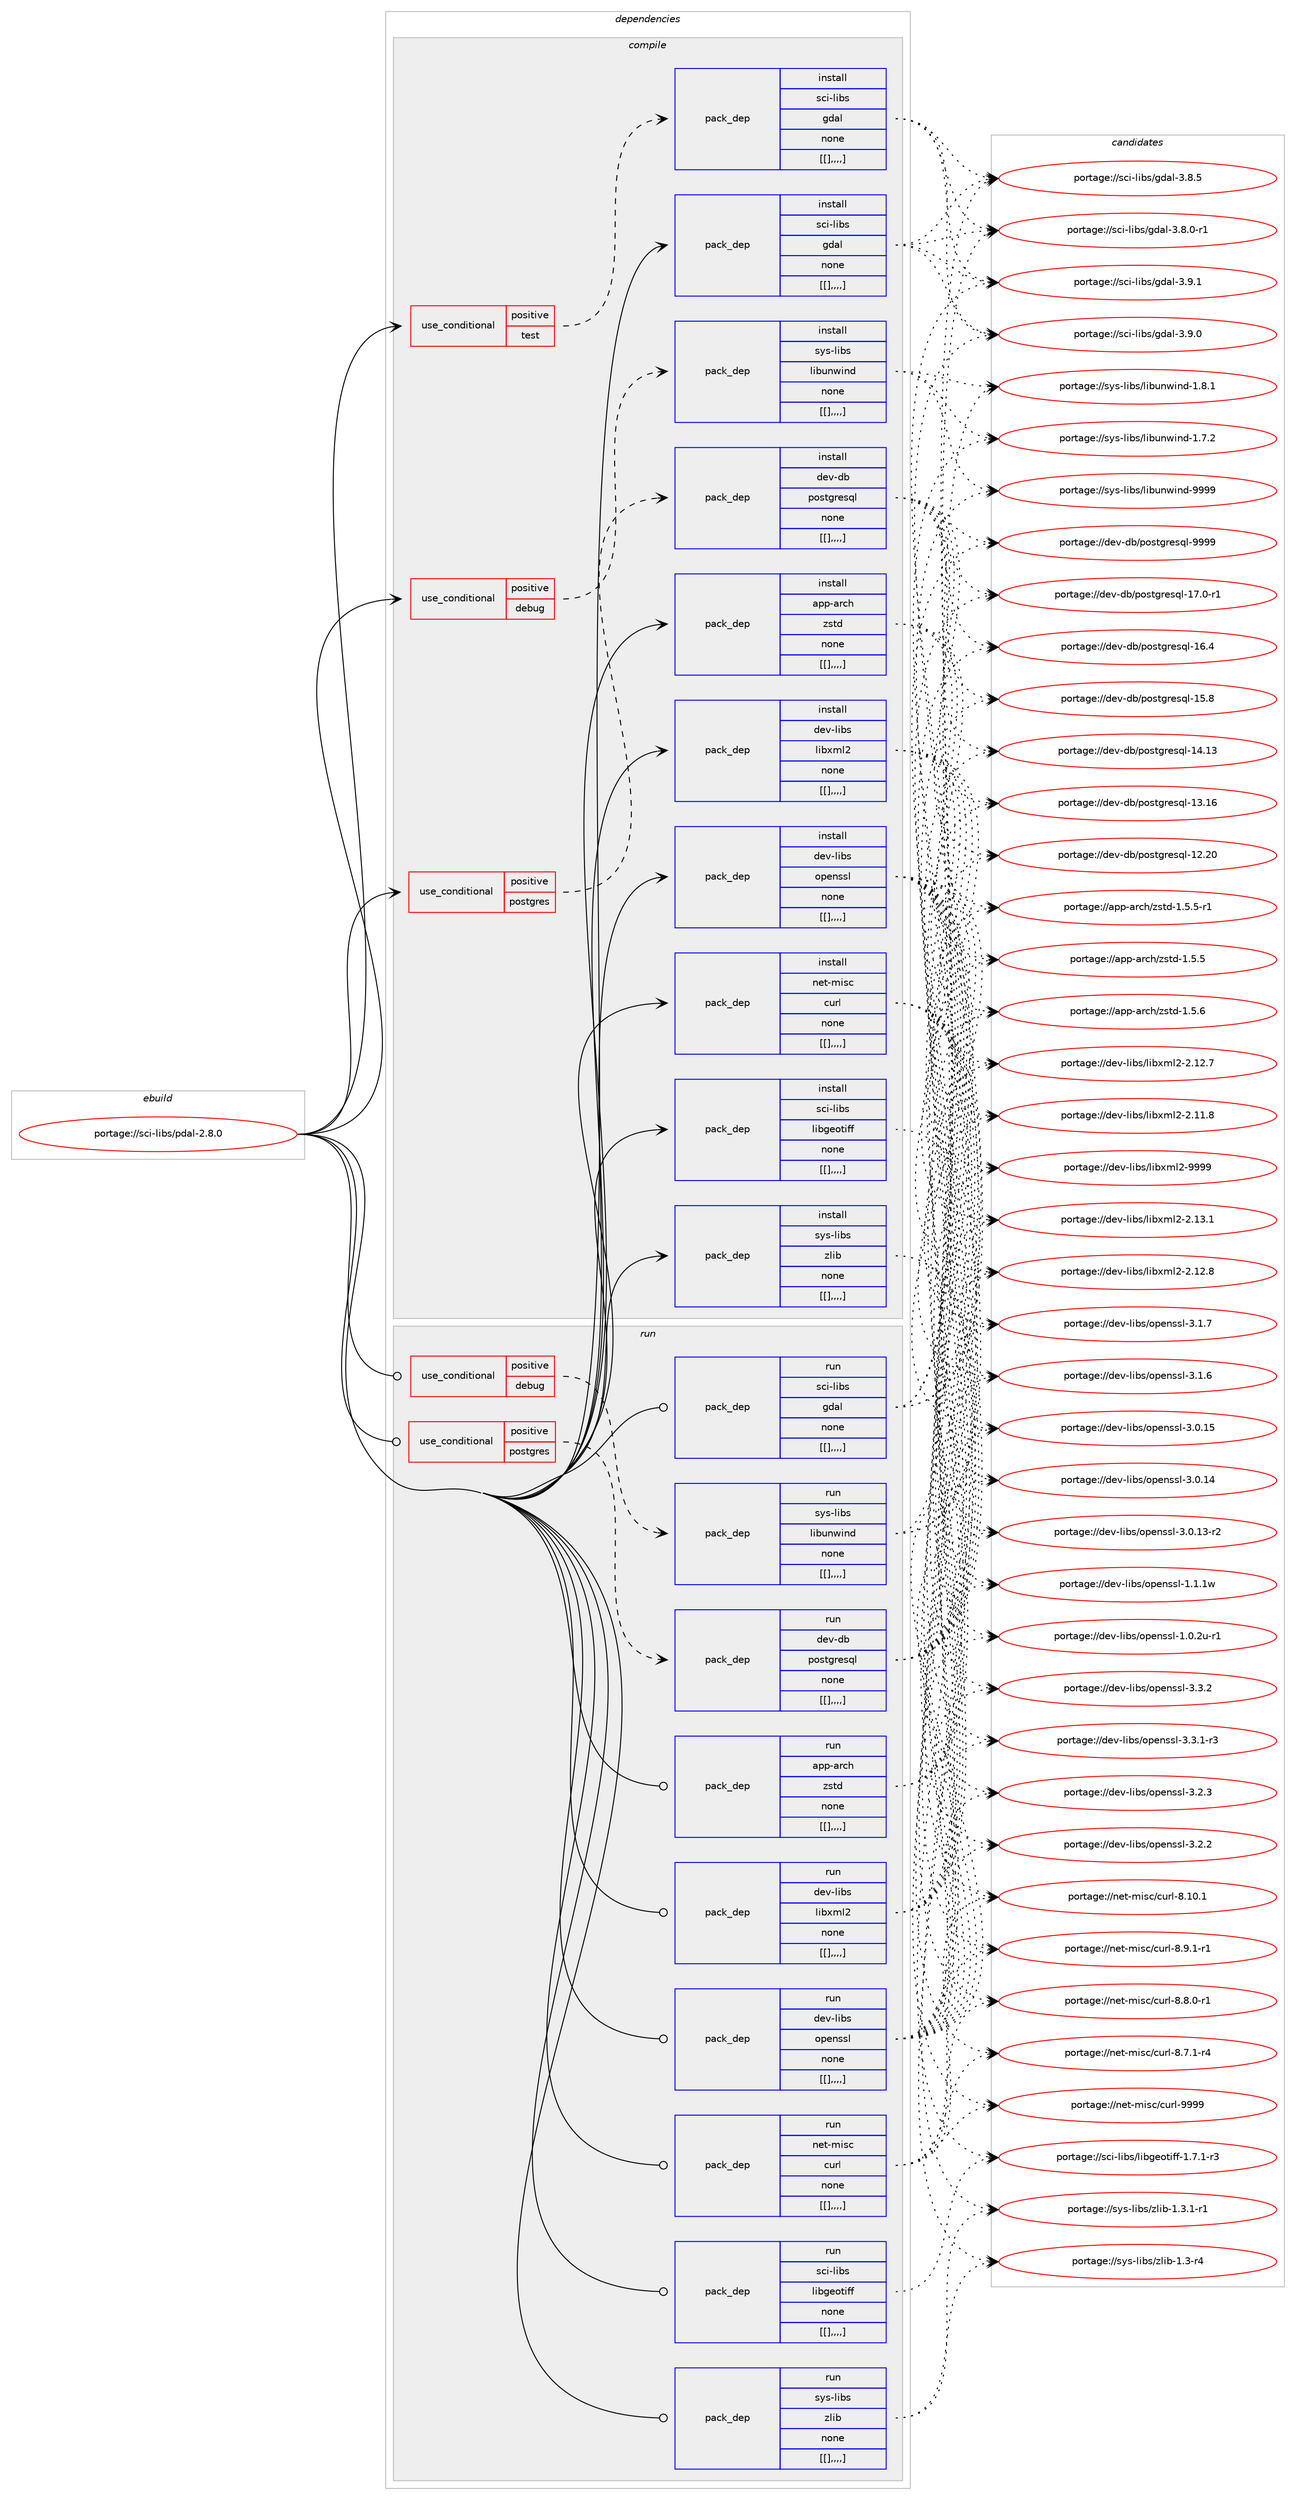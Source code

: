 digraph prolog {

# *************
# Graph options
# *************

newrank=true;
concentrate=true;
compound=true;
graph [rankdir=LR,fontname=Helvetica,fontsize=10,ranksep=1.5];#, ranksep=2.5, nodesep=0.2];
edge  [arrowhead=vee];
node  [fontname=Helvetica,fontsize=10];

# **********
# The ebuild
# **********

subgraph cluster_leftcol {
color=gray;
label=<<i>ebuild</i>>;
id [label="portage://sci-libs/pdal-2.8.0", color=red, width=4, href="../sci-libs/pdal-2.8.0.svg"];
}

# ****************
# The dependencies
# ****************

subgraph cluster_midcol {
color=gray;
label=<<i>dependencies</i>>;
subgraph cluster_compile {
fillcolor="#eeeeee";
style=filled;
label=<<i>compile</i>>;
subgraph cond113214 {
dependency426582 [label=<<TABLE BORDER="0" CELLBORDER="1" CELLSPACING="0" CELLPADDING="4"><TR><TD ROWSPAN="3" CELLPADDING="10">use_conditional</TD></TR><TR><TD>positive</TD></TR><TR><TD>debug</TD></TR></TABLE>>, shape=none, color=red];
subgraph pack310233 {
dependency426622 [label=<<TABLE BORDER="0" CELLBORDER="1" CELLSPACING="0" CELLPADDING="4" WIDTH="220"><TR><TD ROWSPAN="6" CELLPADDING="30">pack_dep</TD></TR><TR><TD WIDTH="110">install</TD></TR><TR><TD>sys-libs</TD></TR><TR><TD>libunwind</TD></TR><TR><TD>none</TD></TR><TR><TD>[[],,,,]</TD></TR></TABLE>>, shape=none, color=blue];
}
dependency426582:e -> dependency426622:w [weight=20,style="dashed",arrowhead="vee"];
}
id:e -> dependency426582:w [weight=20,style="solid",arrowhead="vee"];
subgraph cond113262 {
dependency426627 [label=<<TABLE BORDER="0" CELLBORDER="1" CELLSPACING="0" CELLPADDING="4"><TR><TD ROWSPAN="3" CELLPADDING="10">use_conditional</TD></TR><TR><TD>positive</TD></TR><TR><TD>postgres</TD></TR></TABLE>>, shape=none, color=red];
subgraph pack310238 {
dependency426650 [label=<<TABLE BORDER="0" CELLBORDER="1" CELLSPACING="0" CELLPADDING="4" WIDTH="220"><TR><TD ROWSPAN="6" CELLPADDING="30">pack_dep</TD></TR><TR><TD WIDTH="110">install</TD></TR><TR><TD>dev-db</TD></TR><TR><TD>postgresql</TD></TR><TR><TD>none</TD></TR><TR><TD>[[],,,,]</TD></TR></TABLE>>, shape=none, color=blue];
}
dependency426627:e -> dependency426650:w [weight=20,style="dashed",arrowhead="vee"];
}
id:e -> dependency426627:w [weight=20,style="solid",arrowhead="vee"];
subgraph cond113270 {
dependency426655 [label=<<TABLE BORDER="0" CELLBORDER="1" CELLSPACING="0" CELLPADDING="4"><TR><TD ROWSPAN="3" CELLPADDING="10">use_conditional</TD></TR><TR><TD>positive</TD></TR><TR><TD>test</TD></TR></TABLE>>, shape=none, color=red];
subgraph pack310329 {
dependency426782 [label=<<TABLE BORDER="0" CELLBORDER="1" CELLSPACING="0" CELLPADDING="4" WIDTH="220"><TR><TD ROWSPAN="6" CELLPADDING="30">pack_dep</TD></TR><TR><TD WIDTH="110">install</TD></TR><TR><TD>sci-libs</TD></TR><TR><TD>gdal</TD></TR><TR><TD>none</TD></TR><TR><TD>[[],,,,]</TD></TR></TABLE>>, shape=none, color=blue];
}
dependency426655:e -> dependency426782:w [weight=20,style="dashed",arrowhead="vee"];
}
id:e -> dependency426655:w [weight=20,style="solid",arrowhead="vee"];
subgraph pack310356 {
dependency426813 [label=<<TABLE BORDER="0" CELLBORDER="1" CELLSPACING="0" CELLPADDING="4" WIDTH="220"><TR><TD ROWSPAN="6" CELLPADDING="30">pack_dep</TD></TR><TR><TD WIDTH="110">install</TD></TR><TR><TD>app-arch</TD></TR><TR><TD>zstd</TD></TR><TR><TD>none</TD></TR><TR><TD>[[],,,,]</TD></TR></TABLE>>, shape=none, color=blue];
}
id:e -> dependency426813:w [weight=20,style="solid",arrowhead="vee"];
subgraph pack310361 {
dependency426815 [label=<<TABLE BORDER="0" CELLBORDER="1" CELLSPACING="0" CELLPADDING="4" WIDTH="220"><TR><TD ROWSPAN="6" CELLPADDING="30">pack_dep</TD></TR><TR><TD WIDTH="110">install</TD></TR><TR><TD>dev-libs</TD></TR><TR><TD>libxml2</TD></TR><TR><TD>none</TD></TR><TR><TD>[[],,,,]</TD></TR></TABLE>>, shape=none, color=blue];
}
id:e -> dependency426815:w [weight=20,style="solid",arrowhead="vee"];
subgraph pack310376 {
dependency426858 [label=<<TABLE BORDER="0" CELLBORDER="1" CELLSPACING="0" CELLPADDING="4" WIDTH="220"><TR><TD ROWSPAN="6" CELLPADDING="30">pack_dep</TD></TR><TR><TD WIDTH="110">install</TD></TR><TR><TD>dev-libs</TD></TR><TR><TD>openssl</TD></TR><TR><TD>none</TD></TR><TR><TD>[[],,,,]</TD></TR></TABLE>>, shape=none, color=blue];
}
id:e -> dependency426858:w [weight=20,style="solid",arrowhead="vee"];
subgraph pack310402 {
dependency426883 [label=<<TABLE BORDER="0" CELLBORDER="1" CELLSPACING="0" CELLPADDING="4" WIDTH="220"><TR><TD ROWSPAN="6" CELLPADDING="30">pack_dep</TD></TR><TR><TD WIDTH="110">install</TD></TR><TR><TD>net-misc</TD></TR><TR><TD>curl</TD></TR><TR><TD>none</TD></TR><TR><TD>[[],,,,]</TD></TR></TABLE>>, shape=none, color=blue];
}
id:e -> dependency426883:w [weight=20,style="solid",arrowhead="vee"];
subgraph pack310414 {
dependency426941 [label=<<TABLE BORDER="0" CELLBORDER="1" CELLSPACING="0" CELLPADDING="4" WIDTH="220"><TR><TD ROWSPAN="6" CELLPADDING="30">pack_dep</TD></TR><TR><TD WIDTH="110">install</TD></TR><TR><TD>sci-libs</TD></TR><TR><TD>gdal</TD></TR><TR><TD>none</TD></TR><TR><TD>[[],,,,]</TD></TR></TABLE>>, shape=none, color=blue];
}
id:e -> dependency426941:w [weight=20,style="solid",arrowhead="vee"];
subgraph pack310449 {
dependency426964 [label=<<TABLE BORDER="0" CELLBORDER="1" CELLSPACING="0" CELLPADDING="4" WIDTH="220"><TR><TD ROWSPAN="6" CELLPADDING="30">pack_dep</TD></TR><TR><TD WIDTH="110">install</TD></TR><TR><TD>sci-libs</TD></TR><TR><TD>libgeotiff</TD></TR><TR><TD>none</TD></TR><TR><TD>[[],,,,]</TD></TR></TABLE>>, shape=none, color=blue];
}
id:e -> dependency426964:w [weight=20,style="solid",arrowhead="vee"];
subgraph pack310459 {
dependency426978 [label=<<TABLE BORDER="0" CELLBORDER="1" CELLSPACING="0" CELLPADDING="4" WIDTH="220"><TR><TD ROWSPAN="6" CELLPADDING="30">pack_dep</TD></TR><TR><TD WIDTH="110">install</TD></TR><TR><TD>sys-libs</TD></TR><TR><TD>zlib</TD></TR><TR><TD>none</TD></TR><TR><TD>[[],,,,]</TD></TR></TABLE>>, shape=none, color=blue];
}
id:e -> dependency426978:w [weight=20,style="solid",arrowhead="vee"];
}
subgraph cluster_compileandrun {
fillcolor="#eeeeee";
style=filled;
label=<<i>compile and run</i>>;
}
subgraph cluster_run {
fillcolor="#eeeeee";
style=filled;
label=<<i>run</i>>;
subgraph cond113390 {
dependency427001 [label=<<TABLE BORDER="0" CELLBORDER="1" CELLSPACING="0" CELLPADDING="4"><TR><TD ROWSPAN="3" CELLPADDING="10">use_conditional</TD></TR><TR><TD>positive</TD></TR><TR><TD>debug</TD></TR></TABLE>>, shape=none, color=red];
subgraph pack310481 {
dependency427061 [label=<<TABLE BORDER="0" CELLBORDER="1" CELLSPACING="0" CELLPADDING="4" WIDTH="220"><TR><TD ROWSPAN="6" CELLPADDING="30">pack_dep</TD></TR><TR><TD WIDTH="110">run</TD></TR><TR><TD>sys-libs</TD></TR><TR><TD>libunwind</TD></TR><TR><TD>none</TD></TR><TR><TD>[[],,,,]</TD></TR></TABLE>>, shape=none, color=blue];
}
dependency427001:e -> dependency427061:w [weight=20,style="dashed",arrowhead="vee"];
}
id:e -> dependency427001:w [weight=20,style="solid",arrowhead="odot"];
subgraph cond113416 {
dependency427079 [label=<<TABLE BORDER="0" CELLBORDER="1" CELLSPACING="0" CELLPADDING="4"><TR><TD ROWSPAN="3" CELLPADDING="10">use_conditional</TD></TR><TR><TD>positive</TD></TR><TR><TD>postgres</TD></TR></TABLE>>, shape=none, color=red];
subgraph pack310526 {
dependency427167 [label=<<TABLE BORDER="0" CELLBORDER="1" CELLSPACING="0" CELLPADDING="4" WIDTH="220"><TR><TD ROWSPAN="6" CELLPADDING="30">pack_dep</TD></TR><TR><TD WIDTH="110">run</TD></TR><TR><TD>dev-db</TD></TR><TR><TD>postgresql</TD></TR><TR><TD>none</TD></TR><TR><TD>[[],,,,]</TD></TR></TABLE>>, shape=none, color=blue];
}
dependency427079:e -> dependency427167:w [weight=20,style="dashed",arrowhead="vee"];
}
id:e -> dependency427079:w [weight=20,style="solid",arrowhead="odot"];
subgraph pack310597 {
dependency427226 [label=<<TABLE BORDER="0" CELLBORDER="1" CELLSPACING="0" CELLPADDING="4" WIDTH="220"><TR><TD ROWSPAN="6" CELLPADDING="30">pack_dep</TD></TR><TR><TD WIDTH="110">run</TD></TR><TR><TD>app-arch</TD></TR><TR><TD>zstd</TD></TR><TR><TD>none</TD></TR><TR><TD>[[],,,,]</TD></TR></TABLE>>, shape=none, color=blue];
}
id:e -> dependency427226:w [weight=20,style="solid",arrowhead="odot"];
subgraph pack310636 {
dependency427269 [label=<<TABLE BORDER="0" CELLBORDER="1" CELLSPACING="0" CELLPADDING="4" WIDTH="220"><TR><TD ROWSPAN="6" CELLPADDING="30">pack_dep</TD></TR><TR><TD WIDTH="110">run</TD></TR><TR><TD>dev-libs</TD></TR><TR><TD>libxml2</TD></TR><TR><TD>none</TD></TR><TR><TD>[[],,,,]</TD></TR></TABLE>>, shape=none, color=blue];
}
id:e -> dependency427269:w [weight=20,style="solid",arrowhead="odot"];
subgraph pack310651 {
dependency427272 [label=<<TABLE BORDER="0" CELLBORDER="1" CELLSPACING="0" CELLPADDING="4" WIDTH="220"><TR><TD ROWSPAN="6" CELLPADDING="30">pack_dep</TD></TR><TR><TD WIDTH="110">run</TD></TR><TR><TD>dev-libs</TD></TR><TR><TD>openssl</TD></TR><TR><TD>none</TD></TR><TR><TD>[[],,,,]</TD></TR></TABLE>>, shape=none, color=blue];
}
id:e -> dependency427272:w [weight=20,style="solid",arrowhead="odot"];
subgraph pack310663 {
dependency427289 [label=<<TABLE BORDER="0" CELLBORDER="1" CELLSPACING="0" CELLPADDING="4" WIDTH="220"><TR><TD ROWSPAN="6" CELLPADDING="30">pack_dep</TD></TR><TR><TD WIDTH="110">run</TD></TR><TR><TD>net-misc</TD></TR><TR><TD>curl</TD></TR><TR><TD>none</TD></TR><TR><TD>[[],,,,]</TD></TR></TABLE>>, shape=none, color=blue];
}
id:e -> dependency427289:w [weight=20,style="solid",arrowhead="odot"];
subgraph pack310667 {
dependency427344 [label=<<TABLE BORDER="0" CELLBORDER="1" CELLSPACING="0" CELLPADDING="4" WIDTH="220"><TR><TD ROWSPAN="6" CELLPADDING="30">pack_dep</TD></TR><TR><TD WIDTH="110">run</TD></TR><TR><TD>sci-libs</TD></TR><TR><TD>gdal</TD></TR><TR><TD>none</TD></TR><TR><TD>[[],,,,]</TD></TR></TABLE>>, shape=none, color=blue];
}
id:e -> dependency427344:w [weight=20,style="solid",arrowhead="odot"];
subgraph pack310696 {
dependency427379 [label=<<TABLE BORDER="0" CELLBORDER="1" CELLSPACING="0" CELLPADDING="4" WIDTH="220"><TR><TD ROWSPAN="6" CELLPADDING="30">pack_dep</TD></TR><TR><TD WIDTH="110">run</TD></TR><TR><TD>sci-libs</TD></TR><TR><TD>libgeotiff</TD></TR><TR><TD>none</TD></TR><TR><TD>[[],,,,]</TD></TR></TABLE>>, shape=none, color=blue];
}
id:e -> dependency427379:w [weight=20,style="solid",arrowhead="odot"];
subgraph pack310723 {
dependency427386 [label=<<TABLE BORDER="0" CELLBORDER="1" CELLSPACING="0" CELLPADDING="4" WIDTH="220"><TR><TD ROWSPAN="6" CELLPADDING="30">pack_dep</TD></TR><TR><TD WIDTH="110">run</TD></TR><TR><TD>sys-libs</TD></TR><TR><TD>zlib</TD></TR><TR><TD>none</TD></TR><TR><TD>[[],,,,]</TD></TR></TABLE>>, shape=none, color=blue];
}
id:e -> dependency427386:w [weight=20,style="solid",arrowhead="odot"];
}
}

# **************
# The candidates
# **************

subgraph cluster_choices {
rank=same;
color=gray;
label=<<i>candidates</i>>;

subgraph choice308979 {
color=black;
nodesep=1;
choice115121115451081059811547108105981171101191051101004557575757 [label="portage://sys-libs/libunwind-9999", color=red, width=4,href="../sys-libs/libunwind-9999.svg"];
choice11512111545108105981154710810598117110119105110100454946564649 [label="portage://sys-libs/libunwind-1.8.1", color=red, width=4,href="../sys-libs/libunwind-1.8.1.svg"];
choice11512111545108105981154710810598117110119105110100454946554650 [label="portage://sys-libs/libunwind-1.7.2", color=red, width=4,href="../sys-libs/libunwind-1.7.2.svg"];
dependency426622:e -> choice115121115451081059811547108105981171101191051101004557575757:w [style=dotted,weight="100"];
dependency426622:e -> choice11512111545108105981154710810598117110119105110100454946564649:w [style=dotted,weight="100"];
dependency426622:e -> choice11512111545108105981154710810598117110119105110100454946554650:w [style=dotted,weight="100"];
}
subgraph choice309016 {
color=black;
nodesep=1;
choice1001011184510098471121111151161031141011151131084557575757 [label="portage://dev-db/postgresql-9999", color=red, width=4,href="../dev-db/postgresql-9999.svg"];
choice10010111845100984711211111511610311410111511310845495546484511449 [label="portage://dev-db/postgresql-17.0-r1", color=red, width=4,href="../dev-db/postgresql-17.0-r1.svg"];
choice1001011184510098471121111151161031141011151131084549544652 [label="portage://dev-db/postgresql-16.4", color=red, width=4,href="../dev-db/postgresql-16.4.svg"];
choice1001011184510098471121111151161031141011151131084549534656 [label="portage://dev-db/postgresql-15.8", color=red, width=4,href="../dev-db/postgresql-15.8.svg"];
choice100101118451009847112111115116103114101115113108454952464951 [label="portage://dev-db/postgresql-14.13", color=red, width=4,href="../dev-db/postgresql-14.13.svg"];
choice100101118451009847112111115116103114101115113108454951464954 [label="portage://dev-db/postgresql-13.16", color=red, width=4,href="../dev-db/postgresql-13.16.svg"];
choice100101118451009847112111115116103114101115113108454950465048 [label="portage://dev-db/postgresql-12.20", color=red, width=4,href="../dev-db/postgresql-12.20.svg"];
dependency426650:e -> choice1001011184510098471121111151161031141011151131084557575757:w [style=dotted,weight="100"];
dependency426650:e -> choice10010111845100984711211111511610311410111511310845495546484511449:w [style=dotted,weight="100"];
dependency426650:e -> choice1001011184510098471121111151161031141011151131084549544652:w [style=dotted,weight="100"];
dependency426650:e -> choice1001011184510098471121111151161031141011151131084549534656:w [style=dotted,weight="100"];
dependency426650:e -> choice100101118451009847112111115116103114101115113108454952464951:w [style=dotted,weight="100"];
dependency426650:e -> choice100101118451009847112111115116103114101115113108454951464954:w [style=dotted,weight="100"];
dependency426650:e -> choice100101118451009847112111115116103114101115113108454950465048:w [style=dotted,weight="100"];
}
subgraph choice309028 {
color=black;
nodesep=1;
choice1159910545108105981154710310097108455146574649 [label="portage://sci-libs/gdal-3.9.1", color=red, width=4,href="../sci-libs/gdal-3.9.1.svg"];
choice1159910545108105981154710310097108455146574648 [label="portage://sci-libs/gdal-3.9.0", color=red, width=4,href="../sci-libs/gdal-3.9.0.svg"];
choice1159910545108105981154710310097108455146564653 [label="portage://sci-libs/gdal-3.8.5", color=red, width=4,href="../sci-libs/gdal-3.8.5.svg"];
choice11599105451081059811547103100971084551465646484511449 [label="portage://sci-libs/gdal-3.8.0-r1", color=red, width=4,href="../sci-libs/gdal-3.8.0-r1.svg"];
dependency426782:e -> choice1159910545108105981154710310097108455146574649:w [style=dotted,weight="100"];
dependency426782:e -> choice1159910545108105981154710310097108455146574648:w [style=dotted,weight="100"];
dependency426782:e -> choice1159910545108105981154710310097108455146564653:w [style=dotted,weight="100"];
dependency426782:e -> choice11599105451081059811547103100971084551465646484511449:w [style=dotted,weight="100"];
}
subgraph choice309059 {
color=black;
nodesep=1;
choice9711211245971149910447122115116100454946534654 [label="portage://app-arch/zstd-1.5.6", color=red, width=4,href="../app-arch/zstd-1.5.6.svg"];
choice97112112459711499104471221151161004549465346534511449 [label="portage://app-arch/zstd-1.5.5-r1", color=red, width=4,href="../app-arch/zstd-1.5.5-r1.svg"];
choice9711211245971149910447122115116100454946534653 [label="portage://app-arch/zstd-1.5.5", color=red, width=4,href="../app-arch/zstd-1.5.5.svg"];
dependency426813:e -> choice9711211245971149910447122115116100454946534654:w [style=dotted,weight="100"];
dependency426813:e -> choice97112112459711499104471221151161004549465346534511449:w [style=dotted,weight="100"];
dependency426813:e -> choice9711211245971149910447122115116100454946534653:w [style=dotted,weight="100"];
}
subgraph choice309078 {
color=black;
nodesep=1;
choice10010111845108105981154710810598120109108504557575757 [label="portage://dev-libs/libxml2-9999", color=red, width=4,href="../dev-libs/libxml2-9999.svg"];
choice100101118451081059811547108105981201091085045504649514649 [label="portage://dev-libs/libxml2-2.13.1", color=red, width=4,href="../dev-libs/libxml2-2.13.1.svg"];
choice100101118451081059811547108105981201091085045504649504656 [label="portage://dev-libs/libxml2-2.12.8", color=red, width=4,href="../dev-libs/libxml2-2.12.8.svg"];
choice100101118451081059811547108105981201091085045504649504655 [label="portage://dev-libs/libxml2-2.12.7", color=red, width=4,href="../dev-libs/libxml2-2.12.7.svg"];
choice100101118451081059811547108105981201091085045504649494656 [label="portage://dev-libs/libxml2-2.11.8", color=red, width=4,href="../dev-libs/libxml2-2.11.8.svg"];
dependency426815:e -> choice10010111845108105981154710810598120109108504557575757:w [style=dotted,weight="100"];
dependency426815:e -> choice100101118451081059811547108105981201091085045504649514649:w [style=dotted,weight="100"];
dependency426815:e -> choice100101118451081059811547108105981201091085045504649504656:w [style=dotted,weight="100"];
dependency426815:e -> choice100101118451081059811547108105981201091085045504649504655:w [style=dotted,weight="100"];
dependency426815:e -> choice100101118451081059811547108105981201091085045504649494656:w [style=dotted,weight="100"];
}
subgraph choice309128 {
color=black;
nodesep=1;
choice100101118451081059811547111112101110115115108455146514650 [label="portage://dev-libs/openssl-3.3.2", color=red, width=4,href="../dev-libs/openssl-3.3.2.svg"];
choice1001011184510810598115471111121011101151151084551465146494511451 [label="portage://dev-libs/openssl-3.3.1-r3", color=red, width=4,href="../dev-libs/openssl-3.3.1-r3.svg"];
choice100101118451081059811547111112101110115115108455146504651 [label="portage://dev-libs/openssl-3.2.3", color=red, width=4,href="../dev-libs/openssl-3.2.3.svg"];
choice100101118451081059811547111112101110115115108455146504650 [label="portage://dev-libs/openssl-3.2.2", color=red, width=4,href="../dev-libs/openssl-3.2.2.svg"];
choice100101118451081059811547111112101110115115108455146494655 [label="portage://dev-libs/openssl-3.1.7", color=red, width=4,href="../dev-libs/openssl-3.1.7.svg"];
choice100101118451081059811547111112101110115115108455146494654 [label="portage://dev-libs/openssl-3.1.6", color=red, width=4,href="../dev-libs/openssl-3.1.6.svg"];
choice10010111845108105981154711111210111011511510845514648464953 [label="portage://dev-libs/openssl-3.0.15", color=red, width=4,href="../dev-libs/openssl-3.0.15.svg"];
choice10010111845108105981154711111210111011511510845514648464952 [label="portage://dev-libs/openssl-3.0.14", color=red, width=4,href="../dev-libs/openssl-3.0.14.svg"];
choice100101118451081059811547111112101110115115108455146484649514511450 [label="portage://dev-libs/openssl-3.0.13-r2", color=red, width=4,href="../dev-libs/openssl-3.0.13-r2.svg"];
choice100101118451081059811547111112101110115115108454946494649119 [label="portage://dev-libs/openssl-1.1.1w", color=red, width=4,href="../dev-libs/openssl-1.1.1w.svg"];
choice1001011184510810598115471111121011101151151084549464846501174511449 [label="portage://dev-libs/openssl-1.0.2u-r1", color=red, width=4,href="../dev-libs/openssl-1.0.2u-r1.svg"];
dependency426858:e -> choice100101118451081059811547111112101110115115108455146514650:w [style=dotted,weight="100"];
dependency426858:e -> choice1001011184510810598115471111121011101151151084551465146494511451:w [style=dotted,weight="100"];
dependency426858:e -> choice100101118451081059811547111112101110115115108455146504651:w [style=dotted,weight="100"];
dependency426858:e -> choice100101118451081059811547111112101110115115108455146504650:w [style=dotted,weight="100"];
dependency426858:e -> choice100101118451081059811547111112101110115115108455146494655:w [style=dotted,weight="100"];
dependency426858:e -> choice100101118451081059811547111112101110115115108455146494654:w [style=dotted,weight="100"];
dependency426858:e -> choice10010111845108105981154711111210111011511510845514648464953:w [style=dotted,weight="100"];
dependency426858:e -> choice10010111845108105981154711111210111011511510845514648464952:w [style=dotted,weight="100"];
dependency426858:e -> choice100101118451081059811547111112101110115115108455146484649514511450:w [style=dotted,weight="100"];
dependency426858:e -> choice100101118451081059811547111112101110115115108454946494649119:w [style=dotted,weight="100"];
dependency426858:e -> choice1001011184510810598115471111121011101151151084549464846501174511449:w [style=dotted,weight="100"];
}
subgraph choice309142 {
color=black;
nodesep=1;
choice110101116451091051159947991171141084557575757 [label="portage://net-misc/curl-9999", color=red, width=4,href="../net-misc/curl-9999.svg"];
choice1101011164510910511599479911711410845564649484649 [label="portage://net-misc/curl-8.10.1", color=red, width=4,href="../net-misc/curl-8.10.1.svg"];
choice110101116451091051159947991171141084556465746494511449 [label="portage://net-misc/curl-8.9.1-r1", color=red, width=4,href="../net-misc/curl-8.9.1-r1.svg"];
choice110101116451091051159947991171141084556465646484511449 [label="portage://net-misc/curl-8.8.0-r1", color=red, width=4,href="../net-misc/curl-8.8.0-r1.svg"];
choice110101116451091051159947991171141084556465546494511452 [label="portage://net-misc/curl-8.7.1-r4", color=red, width=4,href="../net-misc/curl-8.7.1-r4.svg"];
dependency426883:e -> choice110101116451091051159947991171141084557575757:w [style=dotted,weight="100"];
dependency426883:e -> choice1101011164510910511599479911711410845564649484649:w [style=dotted,weight="100"];
dependency426883:e -> choice110101116451091051159947991171141084556465746494511449:w [style=dotted,weight="100"];
dependency426883:e -> choice110101116451091051159947991171141084556465646484511449:w [style=dotted,weight="100"];
dependency426883:e -> choice110101116451091051159947991171141084556465546494511452:w [style=dotted,weight="100"];
}
subgraph choice309149 {
color=black;
nodesep=1;
choice1159910545108105981154710310097108455146574649 [label="portage://sci-libs/gdal-3.9.1", color=red, width=4,href="../sci-libs/gdal-3.9.1.svg"];
choice1159910545108105981154710310097108455146574648 [label="portage://sci-libs/gdal-3.9.0", color=red, width=4,href="../sci-libs/gdal-3.9.0.svg"];
choice1159910545108105981154710310097108455146564653 [label="portage://sci-libs/gdal-3.8.5", color=red, width=4,href="../sci-libs/gdal-3.8.5.svg"];
choice11599105451081059811547103100971084551465646484511449 [label="portage://sci-libs/gdal-3.8.0-r1", color=red, width=4,href="../sci-libs/gdal-3.8.0-r1.svg"];
dependency426941:e -> choice1159910545108105981154710310097108455146574649:w [style=dotted,weight="100"];
dependency426941:e -> choice1159910545108105981154710310097108455146574648:w [style=dotted,weight="100"];
dependency426941:e -> choice1159910545108105981154710310097108455146564653:w [style=dotted,weight="100"];
dependency426941:e -> choice11599105451081059811547103100971084551465646484511449:w [style=dotted,weight="100"];
}
subgraph choice309156 {
color=black;
nodesep=1;
choice11599105451081059811547108105981031011111161051021024549465546494511451 [label="portage://sci-libs/libgeotiff-1.7.1-r3", color=red, width=4,href="../sci-libs/libgeotiff-1.7.1-r3.svg"];
dependency426964:e -> choice11599105451081059811547108105981031011111161051021024549465546494511451:w [style=dotted,weight="100"];
}
subgraph choice309187 {
color=black;
nodesep=1;
choice115121115451081059811547122108105984549465146494511449 [label="portage://sys-libs/zlib-1.3.1-r1", color=red, width=4,href="../sys-libs/zlib-1.3.1-r1.svg"];
choice11512111545108105981154712210810598454946514511452 [label="portage://sys-libs/zlib-1.3-r4", color=red, width=4,href="../sys-libs/zlib-1.3-r4.svg"];
dependency426978:e -> choice115121115451081059811547122108105984549465146494511449:w [style=dotted,weight="100"];
dependency426978:e -> choice11512111545108105981154712210810598454946514511452:w [style=dotted,weight="100"];
}
subgraph choice309190 {
color=black;
nodesep=1;
choice115121115451081059811547108105981171101191051101004557575757 [label="portage://sys-libs/libunwind-9999", color=red, width=4,href="../sys-libs/libunwind-9999.svg"];
choice11512111545108105981154710810598117110119105110100454946564649 [label="portage://sys-libs/libunwind-1.8.1", color=red, width=4,href="../sys-libs/libunwind-1.8.1.svg"];
choice11512111545108105981154710810598117110119105110100454946554650 [label="portage://sys-libs/libunwind-1.7.2", color=red, width=4,href="../sys-libs/libunwind-1.7.2.svg"];
dependency427061:e -> choice115121115451081059811547108105981171101191051101004557575757:w [style=dotted,weight="100"];
dependency427061:e -> choice11512111545108105981154710810598117110119105110100454946564649:w [style=dotted,weight="100"];
dependency427061:e -> choice11512111545108105981154710810598117110119105110100454946554650:w [style=dotted,weight="100"];
}
subgraph choice309206 {
color=black;
nodesep=1;
choice1001011184510098471121111151161031141011151131084557575757 [label="portage://dev-db/postgresql-9999", color=red, width=4,href="../dev-db/postgresql-9999.svg"];
choice10010111845100984711211111511610311410111511310845495546484511449 [label="portage://dev-db/postgresql-17.0-r1", color=red, width=4,href="../dev-db/postgresql-17.0-r1.svg"];
choice1001011184510098471121111151161031141011151131084549544652 [label="portage://dev-db/postgresql-16.4", color=red, width=4,href="../dev-db/postgresql-16.4.svg"];
choice1001011184510098471121111151161031141011151131084549534656 [label="portage://dev-db/postgresql-15.8", color=red, width=4,href="../dev-db/postgresql-15.8.svg"];
choice100101118451009847112111115116103114101115113108454952464951 [label="portage://dev-db/postgresql-14.13", color=red, width=4,href="../dev-db/postgresql-14.13.svg"];
choice100101118451009847112111115116103114101115113108454951464954 [label="portage://dev-db/postgresql-13.16", color=red, width=4,href="../dev-db/postgresql-13.16.svg"];
choice100101118451009847112111115116103114101115113108454950465048 [label="portage://dev-db/postgresql-12.20", color=red, width=4,href="../dev-db/postgresql-12.20.svg"];
dependency427167:e -> choice1001011184510098471121111151161031141011151131084557575757:w [style=dotted,weight="100"];
dependency427167:e -> choice10010111845100984711211111511610311410111511310845495546484511449:w [style=dotted,weight="100"];
dependency427167:e -> choice1001011184510098471121111151161031141011151131084549544652:w [style=dotted,weight="100"];
dependency427167:e -> choice1001011184510098471121111151161031141011151131084549534656:w [style=dotted,weight="100"];
dependency427167:e -> choice100101118451009847112111115116103114101115113108454952464951:w [style=dotted,weight="100"];
dependency427167:e -> choice100101118451009847112111115116103114101115113108454951464954:w [style=dotted,weight="100"];
dependency427167:e -> choice100101118451009847112111115116103114101115113108454950465048:w [style=dotted,weight="100"];
}
subgraph choice309233 {
color=black;
nodesep=1;
choice9711211245971149910447122115116100454946534654 [label="portage://app-arch/zstd-1.5.6", color=red, width=4,href="../app-arch/zstd-1.5.6.svg"];
choice97112112459711499104471221151161004549465346534511449 [label="portage://app-arch/zstd-1.5.5-r1", color=red, width=4,href="../app-arch/zstd-1.5.5-r1.svg"];
choice9711211245971149910447122115116100454946534653 [label="portage://app-arch/zstd-1.5.5", color=red, width=4,href="../app-arch/zstd-1.5.5.svg"];
dependency427226:e -> choice9711211245971149910447122115116100454946534654:w [style=dotted,weight="100"];
dependency427226:e -> choice97112112459711499104471221151161004549465346534511449:w [style=dotted,weight="100"];
dependency427226:e -> choice9711211245971149910447122115116100454946534653:w [style=dotted,weight="100"];
}
subgraph choice309238 {
color=black;
nodesep=1;
choice10010111845108105981154710810598120109108504557575757 [label="portage://dev-libs/libxml2-9999", color=red, width=4,href="../dev-libs/libxml2-9999.svg"];
choice100101118451081059811547108105981201091085045504649514649 [label="portage://dev-libs/libxml2-2.13.1", color=red, width=4,href="../dev-libs/libxml2-2.13.1.svg"];
choice100101118451081059811547108105981201091085045504649504656 [label="portage://dev-libs/libxml2-2.12.8", color=red, width=4,href="../dev-libs/libxml2-2.12.8.svg"];
choice100101118451081059811547108105981201091085045504649504655 [label="portage://dev-libs/libxml2-2.12.7", color=red, width=4,href="../dev-libs/libxml2-2.12.7.svg"];
choice100101118451081059811547108105981201091085045504649494656 [label="portage://dev-libs/libxml2-2.11.8", color=red, width=4,href="../dev-libs/libxml2-2.11.8.svg"];
dependency427269:e -> choice10010111845108105981154710810598120109108504557575757:w [style=dotted,weight="100"];
dependency427269:e -> choice100101118451081059811547108105981201091085045504649514649:w [style=dotted,weight="100"];
dependency427269:e -> choice100101118451081059811547108105981201091085045504649504656:w [style=dotted,weight="100"];
dependency427269:e -> choice100101118451081059811547108105981201091085045504649504655:w [style=dotted,weight="100"];
dependency427269:e -> choice100101118451081059811547108105981201091085045504649494656:w [style=dotted,weight="100"];
}
subgraph choice309244 {
color=black;
nodesep=1;
choice100101118451081059811547111112101110115115108455146514650 [label="portage://dev-libs/openssl-3.3.2", color=red, width=4,href="../dev-libs/openssl-3.3.2.svg"];
choice1001011184510810598115471111121011101151151084551465146494511451 [label="portage://dev-libs/openssl-3.3.1-r3", color=red, width=4,href="../dev-libs/openssl-3.3.1-r3.svg"];
choice100101118451081059811547111112101110115115108455146504651 [label="portage://dev-libs/openssl-3.2.3", color=red, width=4,href="../dev-libs/openssl-3.2.3.svg"];
choice100101118451081059811547111112101110115115108455146504650 [label="portage://dev-libs/openssl-3.2.2", color=red, width=4,href="../dev-libs/openssl-3.2.2.svg"];
choice100101118451081059811547111112101110115115108455146494655 [label="portage://dev-libs/openssl-3.1.7", color=red, width=4,href="../dev-libs/openssl-3.1.7.svg"];
choice100101118451081059811547111112101110115115108455146494654 [label="portage://dev-libs/openssl-3.1.6", color=red, width=4,href="../dev-libs/openssl-3.1.6.svg"];
choice10010111845108105981154711111210111011511510845514648464953 [label="portage://dev-libs/openssl-3.0.15", color=red, width=4,href="../dev-libs/openssl-3.0.15.svg"];
choice10010111845108105981154711111210111011511510845514648464952 [label="portage://dev-libs/openssl-3.0.14", color=red, width=4,href="../dev-libs/openssl-3.0.14.svg"];
choice100101118451081059811547111112101110115115108455146484649514511450 [label="portage://dev-libs/openssl-3.0.13-r2", color=red, width=4,href="../dev-libs/openssl-3.0.13-r2.svg"];
choice100101118451081059811547111112101110115115108454946494649119 [label="portage://dev-libs/openssl-1.1.1w", color=red, width=4,href="../dev-libs/openssl-1.1.1w.svg"];
choice1001011184510810598115471111121011101151151084549464846501174511449 [label="portage://dev-libs/openssl-1.0.2u-r1", color=red, width=4,href="../dev-libs/openssl-1.0.2u-r1.svg"];
dependency427272:e -> choice100101118451081059811547111112101110115115108455146514650:w [style=dotted,weight="100"];
dependency427272:e -> choice1001011184510810598115471111121011101151151084551465146494511451:w [style=dotted,weight="100"];
dependency427272:e -> choice100101118451081059811547111112101110115115108455146504651:w [style=dotted,weight="100"];
dependency427272:e -> choice100101118451081059811547111112101110115115108455146504650:w [style=dotted,weight="100"];
dependency427272:e -> choice100101118451081059811547111112101110115115108455146494655:w [style=dotted,weight="100"];
dependency427272:e -> choice100101118451081059811547111112101110115115108455146494654:w [style=dotted,weight="100"];
dependency427272:e -> choice10010111845108105981154711111210111011511510845514648464953:w [style=dotted,weight="100"];
dependency427272:e -> choice10010111845108105981154711111210111011511510845514648464952:w [style=dotted,weight="100"];
dependency427272:e -> choice100101118451081059811547111112101110115115108455146484649514511450:w [style=dotted,weight="100"];
dependency427272:e -> choice100101118451081059811547111112101110115115108454946494649119:w [style=dotted,weight="100"];
dependency427272:e -> choice1001011184510810598115471111121011101151151084549464846501174511449:w [style=dotted,weight="100"];
}
subgraph choice309260 {
color=black;
nodesep=1;
choice110101116451091051159947991171141084557575757 [label="portage://net-misc/curl-9999", color=red, width=4,href="../net-misc/curl-9999.svg"];
choice1101011164510910511599479911711410845564649484649 [label="portage://net-misc/curl-8.10.1", color=red, width=4,href="../net-misc/curl-8.10.1.svg"];
choice110101116451091051159947991171141084556465746494511449 [label="portage://net-misc/curl-8.9.1-r1", color=red, width=4,href="../net-misc/curl-8.9.1-r1.svg"];
choice110101116451091051159947991171141084556465646484511449 [label="portage://net-misc/curl-8.8.0-r1", color=red, width=4,href="../net-misc/curl-8.8.0-r1.svg"];
choice110101116451091051159947991171141084556465546494511452 [label="portage://net-misc/curl-8.7.1-r4", color=red, width=4,href="../net-misc/curl-8.7.1-r4.svg"];
dependency427289:e -> choice110101116451091051159947991171141084557575757:w [style=dotted,weight="100"];
dependency427289:e -> choice1101011164510910511599479911711410845564649484649:w [style=dotted,weight="100"];
dependency427289:e -> choice110101116451091051159947991171141084556465746494511449:w [style=dotted,weight="100"];
dependency427289:e -> choice110101116451091051159947991171141084556465646484511449:w [style=dotted,weight="100"];
dependency427289:e -> choice110101116451091051159947991171141084556465546494511452:w [style=dotted,weight="100"];
}
subgraph choice309269 {
color=black;
nodesep=1;
choice1159910545108105981154710310097108455146574649 [label="portage://sci-libs/gdal-3.9.1", color=red, width=4,href="../sci-libs/gdal-3.9.1.svg"];
choice1159910545108105981154710310097108455146574648 [label="portage://sci-libs/gdal-3.9.0", color=red, width=4,href="../sci-libs/gdal-3.9.0.svg"];
choice1159910545108105981154710310097108455146564653 [label="portage://sci-libs/gdal-3.8.5", color=red, width=4,href="../sci-libs/gdal-3.8.5.svg"];
choice11599105451081059811547103100971084551465646484511449 [label="portage://sci-libs/gdal-3.8.0-r1", color=red, width=4,href="../sci-libs/gdal-3.8.0-r1.svg"];
dependency427344:e -> choice1159910545108105981154710310097108455146574649:w [style=dotted,weight="100"];
dependency427344:e -> choice1159910545108105981154710310097108455146574648:w [style=dotted,weight="100"];
dependency427344:e -> choice1159910545108105981154710310097108455146564653:w [style=dotted,weight="100"];
dependency427344:e -> choice11599105451081059811547103100971084551465646484511449:w [style=dotted,weight="100"];
}
subgraph choice309275 {
color=black;
nodesep=1;
choice11599105451081059811547108105981031011111161051021024549465546494511451 [label="portage://sci-libs/libgeotiff-1.7.1-r3", color=red, width=4,href="../sci-libs/libgeotiff-1.7.1-r3.svg"];
dependency427379:e -> choice11599105451081059811547108105981031011111161051021024549465546494511451:w [style=dotted,weight="100"];
}
subgraph choice309297 {
color=black;
nodesep=1;
choice115121115451081059811547122108105984549465146494511449 [label="portage://sys-libs/zlib-1.3.1-r1", color=red, width=4,href="../sys-libs/zlib-1.3.1-r1.svg"];
choice11512111545108105981154712210810598454946514511452 [label="portage://sys-libs/zlib-1.3-r4", color=red, width=4,href="../sys-libs/zlib-1.3-r4.svg"];
dependency427386:e -> choice115121115451081059811547122108105984549465146494511449:w [style=dotted,weight="100"];
dependency427386:e -> choice11512111545108105981154712210810598454946514511452:w [style=dotted,weight="100"];
}
}

}
